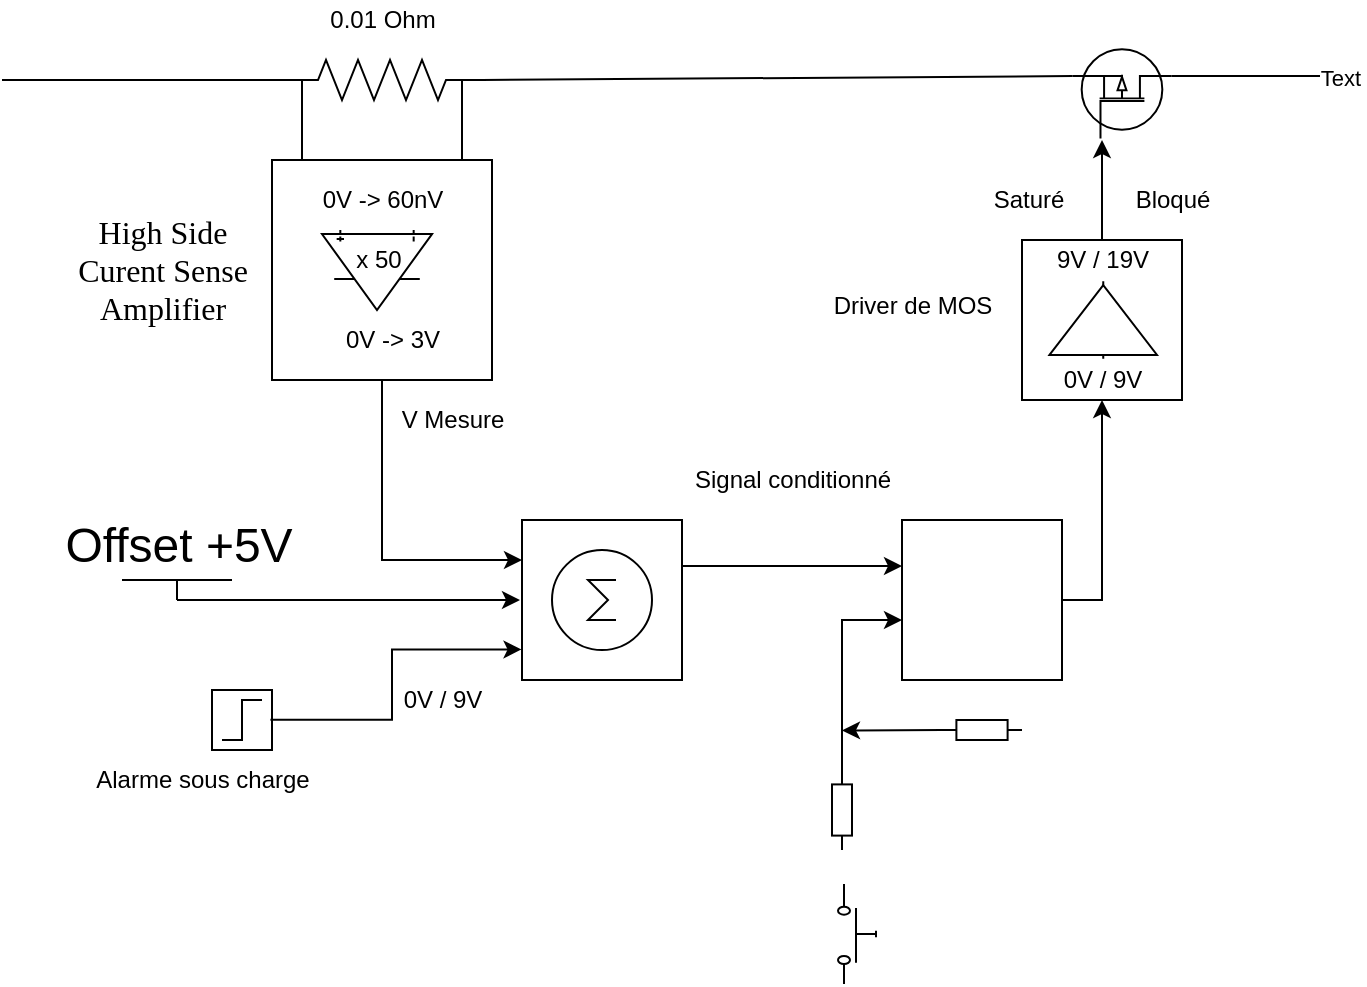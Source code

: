<mxfile version="14.1.9" type="github">
  <diagram id="ZuFl4YgR_q6LDrZBnHnC" name="Page-1">
    <mxGraphModel dx="1062" dy="546" grid="1" gridSize="10" guides="1" tooltips="1" connect="1" arrows="1" fold="1" page="1" pageScale="1" pageWidth="827" pageHeight="1169" math="0" shadow="0">
      <root>
        <mxCell id="0" />
        <mxCell id="1" parent="0" />
        <mxCell id="SWW15JjgIUj6yYLhJP38-12" value="" style="whiteSpace=wrap;html=1;aspect=fixed;" vertex="1" parent="1">
          <mxGeometry x="205" y="715" width="30" height="30" as="geometry" />
        </mxCell>
        <mxCell id="SWW15JjgIUj6yYLhJP38-4" style="edgeStyle=orthogonalEdgeStyle;rounded=0;orthogonalLoop=1;jettySize=auto;html=1;exitX=1;exitY=0.5;exitDx=0;exitDy=0;entryX=0;entryY=0.5;entryDx=0;entryDy=0;" edge="1" parent="1">
          <mxGeometry relative="1" as="geometry">
            <mxPoint x="440" y="653" as="sourcePoint" />
            <mxPoint x="550" y="653" as="targetPoint" />
          </mxGeometry>
        </mxCell>
        <mxCell id="S81pqbiGIwzI7Ei_RFTa-1" value="" style="whiteSpace=wrap;html=1;aspect=fixed;" parent="1" vertex="1">
          <mxGeometry x="360" y="630" width="80" height="80" as="geometry" />
        </mxCell>
        <mxCell id="SWW15JjgIUj6yYLhJP38-6" style="edgeStyle=orthogonalEdgeStyle;rounded=0;orthogonalLoop=1;jettySize=auto;html=1;exitX=0.5;exitY=0;exitDx=0;exitDy=0;" edge="1" parent="1" source="S81pqbiGIwzI7Ei_RFTa-2">
          <mxGeometry relative="1" as="geometry">
            <mxPoint x="650" y="440" as="targetPoint" />
          </mxGeometry>
        </mxCell>
        <mxCell id="S81pqbiGIwzI7Ei_RFTa-2" value="" style="whiteSpace=wrap;html=1;aspect=fixed;" parent="1" vertex="1">
          <mxGeometry x="610" y="490" width="80" height="80" as="geometry" />
        </mxCell>
        <mxCell id="S81pqbiGIwzI7Ei_RFTa-5" value="" style="pointerEvents=1;verticalLabelPosition=bottom;shadow=0;dashed=0;align=center;html=1;verticalAlign=top;shape=mxgraph.electrical.resistors.resistor_2;" parent="1" vertex="1">
          <mxGeometry x="240" y="400" width="100" height="20" as="geometry" />
        </mxCell>
        <mxCell id="EtfpLPMsXKhCQQEQUiDw-2" value="" style="verticalLabelPosition=bottom;shadow=0;dashed=0;align=center;html=1;verticalAlign=top;shape=mxgraph.electrical.abstract.sum;" parent="1" vertex="1">
          <mxGeometry x="375" y="645" width="50" height="50" as="geometry" />
        </mxCell>
        <mxCell id="SWW15JjgIUj6yYLhJP38-3" style="edgeStyle=orthogonalEdgeStyle;rounded=0;orthogonalLoop=1;jettySize=auto;html=1;exitX=0.5;exitY=1;exitDx=0;exitDy=0;entryX=0;entryY=0.25;entryDx=0;entryDy=0;" edge="1" parent="1" source="EtfpLPMsXKhCQQEQUiDw-4" target="S81pqbiGIwzI7Ei_RFTa-1">
          <mxGeometry relative="1" as="geometry" />
        </mxCell>
        <mxCell id="EtfpLPMsXKhCQQEQUiDw-4" value="" style="whiteSpace=wrap;html=1;aspect=fixed;" parent="1" vertex="1">
          <mxGeometry x="235" y="450" width="110" height="110" as="geometry" />
        </mxCell>
        <mxCell id="EtfpLPMsXKhCQQEQUiDw-6" value="" style="endArrow=none;html=1;" parent="1" edge="1">
          <mxGeometry width="50" height="50" relative="1" as="geometry">
            <mxPoint x="330" y="450" as="sourcePoint" />
            <mxPoint x="330" y="410" as="targetPoint" />
          </mxGeometry>
        </mxCell>
        <mxCell id="EtfpLPMsXKhCQQEQUiDw-7" value="" style="endArrow=none;html=1;" parent="1" edge="1">
          <mxGeometry width="50" height="50" relative="1" as="geometry">
            <mxPoint x="250" y="450" as="sourcePoint" />
            <mxPoint x="250" y="410" as="targetPoint" />
          </mxGeometry>
        </mxCell>
        <mxCell id="SWW15JjgIUj6yYLhJP38-5" style="edgeStyle=orthogonalEdgeStyle;rounded=0;orthogonalLoop=1;jettySize=auto;html=1;exitX=1;exitY=0.5;exitDx=0;exitDy=0;entryX=0.5;entryY=1;entryDx=0;entryDy=0;" edge="1" parent="1" source="EtfpLPMsXKhCQQEQUiDw-10" target="S81pqbiGIwzI7Ei_RFTa-2">
          <mxGeometry relative="1" as="geometry" />
        </mxCell>
        <mxCell id="EtfpLPMsXKhCQQEQUiDw-10" value="" style="whiteSpace=wrap;html=1;aspect=fixed;" parent="1" vertex="1">
          <mxGeometry x="550" y="630" width="80" height="80" as="geometry" />
        </mxCell>
        <mxCell id="EtfpLPMsXKhCQQEQUiDw-12" value="" style="endArrow=none;html=1;exitX=1;exitY=0.5;exitDx=0;exitDy=0;exitPerimeter=0;entryX=0.7;entryY=1;entryDx=0;entryDy=0;entryPerimeter=0;" parent="1" source="S81pqbiGIwzI7Ei_RFTa-5" target="SWW15JjgIUj6yYLhJP38-34" edge="1">
          <mxGeometry width="50" height="50" relative="1" as="geometry">
            <mxPoint x="390" y="610" as="sourcePoint" />
            <mxPoint x="630" y="408" as="targetPoint" />
          </mxGeometry>
        </mxCell>
        <mxCell id="EtfpLPMsXKhCQQEQUiDw-13" value="" style="endArrow=none;html=1;entryX=0;entryY=0.5;entryDx=0;entryDy=0;entryPerimeter=0;" parent="1" target="S81pqbiGIwzI7Ei_RFTa-5" edge="1">
          <mxGeometry width="50" height="50" relative="1" as="geometry">
            <mxPoint x="100" y="410" as="sourcePoint" />
            <mxPoint x="440" y="560" as="targetPoint" />
          </mxGeometry>
        </mxCell>
        <mxCell id="SWW15JjgIUj6yYLhJP38-2" value="" style="endArrow=none;html=1;entryX=0.7;entryY=0;entryDx=0;entryDy=0;entryPerimeter=0;" edge="1" parent="1" target="SWW15JjgIUj6yYLhJP38-34">
          <mxGeometry width="50" height="50" relative="1" as="geometry">
            <mxPoint x="780" y="408" as="sourcePoint" />
            <mxPoint x="695.0" y="407.96" as="targetPoint" />
          </mxGeometry>
        </mxCell>
        <mxCell id="SWW15JjgIUj6yYLhJP38-40" value="Text" style="edgeLabel;html=1;align=center;verticalAlign=middle;resizable=0;points=[];" vertex="1" connectable="0" parent="SWW15JjgIUj6yYLhJP38-2">
          <mxGeometry x="-0.773" y="1" relative="1" as="geometry">
            <mxPoint as="offset" />
          </mxGeometry>
        </mxCell>
        <mxCell id="SWW15JjgIUj6yYLhJP38-7" value="V Mesure" style="text;html=1;align=center;verticalAlign=middle;resizable=0;points=[];autosize=1;" vertex="1" parent="1">
          <mxGeometry x="290" y="570" width="70" height="20" as="geometry" />
        </mxCell>
        <mxCell id="SWW15JjgIUj6yYLhJP38-9" style="edgeStyle=none;rounded=0;orthogonalLoop=1;jettySize=auto;html=1;exitX=0.5;exitY=0;exitDx=0;exitDy=0;exitPerimeter=0;" edge="1" parent="1" source="SWW15JjgIUj6yYLhJP38-19">
          <mxGeometry relative="1" as="geometry">
            <mxPoint x="235.0" y="670" as="sourcePoint" />
            <mxPoint x="359" y="670" as="targetPoint" />
          </mxGeometry>
        </mxCell>
        <mxCell id="SWW15JjgIUj6yYLhJP38-16" style="edgeStyle=orthogonalEdgeStyle;rounded=0;orthogonalLoop=1;jettySize=auto;html=1;entryX=-0.003;entryY=0.809;entryDx=0;entryDy=0;entryPerimeter=0;exitX=1.21;exitY=0.495;exitDx=0;exitDy=0;exitPerimeter=0;" edge="1" parent="1" source="SWW15JjgIUj6yYLhJP38-11" target="S81pqbiGIwzI7Ei_RFTa-1">
          <mxGeometry relative="1" as="geometry">
            <mxPoint x="240" y="730" as="sourcePoint" />
          </mxGeometry>
        </mxCell>
        <mxCell id="SWW15JjgIUj6yYLhJP38-11" value="" style="pointerEvents=1;verticalLabelPosition=bottom;shadow=0;dashed=0;align=center;html=1;verticalAlign=top;shape=mxgraph.electrical.waveforms.step_1;" vertex="1" parent="1">
          <mxGeometry x="210" y="720" width="20" height="20" as="geometry" />
        </mxCell>
        <mxCell id="SWW15JjgIUj6yYLhJP38-17" value="0V -&amp;gt; 60nV" style="text;html=1;resizable=0;autosize=1;align=center;verticalAlign=middle;points=[];fillColor=none;strokeColor=none;rounded=0;" vertex="1" parent="1">
          <mxGeometry x="250" y="460" width="80" height="20" as="geometry" />
        </mxCell>
        <mxCell id="SWW15JjgIUj6yYLhJP38-18" value="0V -&amp;gt; 3V" style="text;html=1;resizable=0;autosize=1;align=center;verticalAlign=middle;points=[];fillColor=none;strokeColor=none;rounded=0;" vertex="1" parent="1">
          <mxGeometry x="265" y="530" width="60" height="20" as="geometry" />
        </mxCell>
        <mxCell id="SWW15JjgIUj6yYLhJP38-19" value="Offset +5V" style="verticalLabelPosition=top;verticalAlign=bottom;shape=mxgraph.electrical.signal_sources.vdd;shadow=0;dashed=0;align=center;strokeWidth=1;fontSize=24;html=1;flipV=1;" vertex="1" parent="1">
          <mxGeometry x="160" y="660" width="55" height="10" as="geometry" />
        </mxCell>
        <mxCell id="SWW15JjgIUj6yYLhJP38-23" value="Signal conditionné" style="text;html=1;align=center;verticalAlign=middle;resizable=0;points=[];autosize=1;" vertex="1" parent="1">
          <mxGeometry x="440" y="600" width="110" height="20" as="geometry" />
        </mxCell>
        <mxCell id="SWW15JjgIUj6yYLhJP38-24" value="Alarme sous charge" style="text;html=1;align=center;verticalAlign=middle;resizable=0;points=[];autosize=1;" vertex="1" parent="1">
          <mxGeometry x="140" y="750" width="120" height="20" as="geometry" />
        </mxCell>
        <mxCell id="SWW15JjgIUj6yYLhJP38-25" value="0V / 9V" style="text;html=1;align=center;verticalAlign=middle;resizable=0;points=[];autosize=1;" vertex="1" parent="1">
          <mxGeometry x="295" y="710" width="50" height="20" as="geometry" />
        </mxCell>
        <mxCell id="SWW15JjgIUj6yYLhJP38-26" value="" style="verticalLabelPosition=bottom;shadow=0;dashed=0;align=center;html=1;verticalAlign=top;shape=mxgraph.electrical.abstract.operational_amp_1;rotation=90;" vertex="1" parent="1">
          <mxGeometry x="267.5" y="477.5" width="40" height="55" as="geometry" />
        </mxCell>
        <mxCell id="SWW15JjgIUj6yYLhJP38-27" value="0.01 Ohm" style="text;html=1;align=center;verticalAlign=middle;resizable=0;points=[];autosize=1;" vertex="1" parent="1">
          <mxGeometry x="255" y="370" width="70" height="20" as="geometry" />
        </mxCell>
        <mxCell id="SWW15JjgIUj6yYLhJP38-31" value="0V / 9V" style="text;html=1;resizable=0;autosize=1;align=center;verticalAlign=middle;points=[];fillColor=none;strokeColor=none;rounded=0;" vertex="1" parent="1">
          <mxGeometry x="625" y="550" width="50" height="20" as="geometry" />
        </mxCell>
        <mxCell id="SWW15JjgIUj6yYLhJP38-32" value="9V / 19V" style="text;html=1;resizable=0;autosize=1;align=center;verticalAlign=middle;points=[];fillColor=none;strokeColor=none;rounded=0;" vertex="1" parent="1">
          <mxGeometry x="620" y="490" width="60" height="20" as="geometry" />
        </mxCell>
        <mxCell id="SWW15JjgIUj6yYLhJP38-33" value="x 50" style="text;html=1;resizable=0;autosize=1;align=center;verticalAlign=middle;points=[];fillColor=none;strokeColor=none;rounded=0;" vertex="1" parent="1">
          <mxGeometry x="267.5" y="490" width="40" height="20" as="geometry" />
        </mxCell>
        <mxCell id="SWW15JjgIUj6yYLhJP38-34" value="" style="verticalLabelPosition=bottom;shadow=0;dashed=0;align=center;html=1;verticalAlign=top;shape=mxgraph.electrical.mosfets1.p-channel_mosfet_1;rotation=90;flipH=1;" vertex="1" parent="1">
          <mxGeometry x="637.68" y="392.32" width="44.64" height="49.29" as="geometry" />
        </mxCell>
        <mxCell id="SWW15JjgIUj6yYLhJP38-37" value="Bloqué" style="text;html=1;align=center;verticalAlign=middle;resizable=0;points=[];autosize=1;" vertex="1" parent="1">
          <mxGeometry x="660" y="460" width="50" height="20" as="geometry" />
        </mxCell>
        <mxCell id="SWW15JjgIUj6yYLhJP38-38" value="Saturé" style="text;html=1;align=center;verticalAlign=middle;resizable=0;points=[];autosize=1;" vertex="1" parent="1">
          <mxGeometry x="587.68" y="460" width="50" height="20" as="geometry" />
        </mxCell>
        <mxCell id="SWW15JjgIUj6yYLhJP38-46" style="edgeStyle=none;rounded=0;orthogonalLoop=1;jettySize=auto;html=1;exitX=0;exitY=0.5;exitDx=0;exitDy=0;exitPerimeter=0;" edge="1" parent="1" source="SWW15JjgIUj6yYLhJP38-41">
          <mxGeometry relative="1" as="geometry">
            <mxPoint x="520" y="735.238" as="targetPoint" />
          </mxGeometry>
        </mxCell>
        <mxCell id="SWW15JjgIUj6yYLhJP38-41" value="" style="pointerEvents=1;verticalLabelPosition=bottom;shadow=0;dashed=0;align=center;html=1;verticalAlign=top;shape=mxgraph.electrical.resistors.resistor_1;" vertex="1" parent="1">
          <mxGeometry x="570" y="730" width="40" height="10" as="geometry" />
        </mxCell>
        <mxCell id="SWW15JjgIUj6yYLhJP38-45" style="edgeStyle=orthogonalEdgeStyle;rounded=0;orthogonalLoop=1;jettySize=auto;html=1;exitX=1;exitY=0.5;exitDx=0;exitDy=0;exitPerimeter=0;entryX=0;entryY=0.625;entryDx=0;entryDy=0;entryPerimeter=0;" edge="1" parent="1" source="SWW15JjgIUj6yYLhJP38-42" target="EtfpLPMsXKhCQQEQUiDw-10">
          <mxGeometry relative="1" as="geometry" />
        </mxCell>
        <mxCell id="SWW15JjgIUj6yYLhJP38-42" value="" style="pointerEvents=1;verticalLabelPosition=bottom;shadow=0;dashed=0;align=center;html=1;verticalAlign=top;shape=mxgraph.electrical.resistors.resistor_1;rotation=-90;" vertex="1" parent="1">
          <mxGeometry x="500" y="770" width="40" height="10" as="geometry" />
        </mxCell>
        <mxCell id="SWW15JjgIUj6yYLhJP38-48" value="" style="verticalLabelPosition=bottom;shadow=0;dashed=0;align=center;html=1;verticalAlign=top;shape=mxgraph.electrical.abstract.amplifier;rotation=-90;" vertex="1" parent="1">
          <mxGeometry x="631.25" y="503.13" width="38.75" height="53.75" as="geometry" />
        </mxCell>
        <mxCell id="SWW15JjgIUj6yYLhJP38-49" value="Driver de MOS" style="text;html=1;align=center;verticalAlign=middle;resizable=0;points=[];autosize=1;" vertex="1" parent="1">
          <mxGeometry x="510" y="512.5" width="90" height="20" as="geometry" />
        </mxCell>
        <mxCell id="SWW15JjgIUj6yYLhJP38-50" value="&lt;span lang=&quot;EN-US&quot; style=&quot;font-size: 12.0pt ; font-family: &amp;#34;times new roman&amp;#34; , serif&quot;&gt;High&amp;nbsp;Side &lt;br&gt;Curent Sense &lt;br&gt;Amplifier&lt;/span&gt;" style="text;html=1;align=center;verticalAlign=middle;resizable=0;points=[];autosize=1;" vertex="1" parent="1">
          <mxGeometry x="130" y="480" width="100" height="50" as="geometry" />
        </mxCell>
        <mxCell id="SWW15JjgIUj6yYLhJP38-54" value="" style="pointerEvents=1;verticalLabelPosition=bottom;shadow=0;dashed=0;align=center;html=1;verticalAlign=top;shape=mxgraph.electrical.electro-mechanical.push_switch_no;rotation=90;" vertex="1" parent="1">
          <mxGeometry x="502.5" y="827.5" width="50" height="19" as="geometry" />
        </mxCell>
      </root>
    </mxGraphModel>
  </diagram>
</mxfile>
